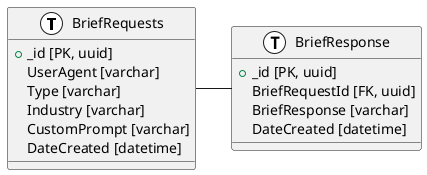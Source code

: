 @startuml
!define Table(name) entity name << (T, white) >>
skinparam linetype ortho

Table(BriefRequests) {
    +_id [PK, uuid]
    UserAgent [varchar]
    Type [varchar]
    Industry [varchar]
    CustomPrompt [varchar]
    DateCreated [datetime] 
}

Table(BriefResponse) {
    +_id [PK, uuid]
    BriefRequestId [FK, uuid]
    BriefResponse [varchar]
    DateCreated [datetime] 
}

BriefRequests - BriefResponse

@enduml
